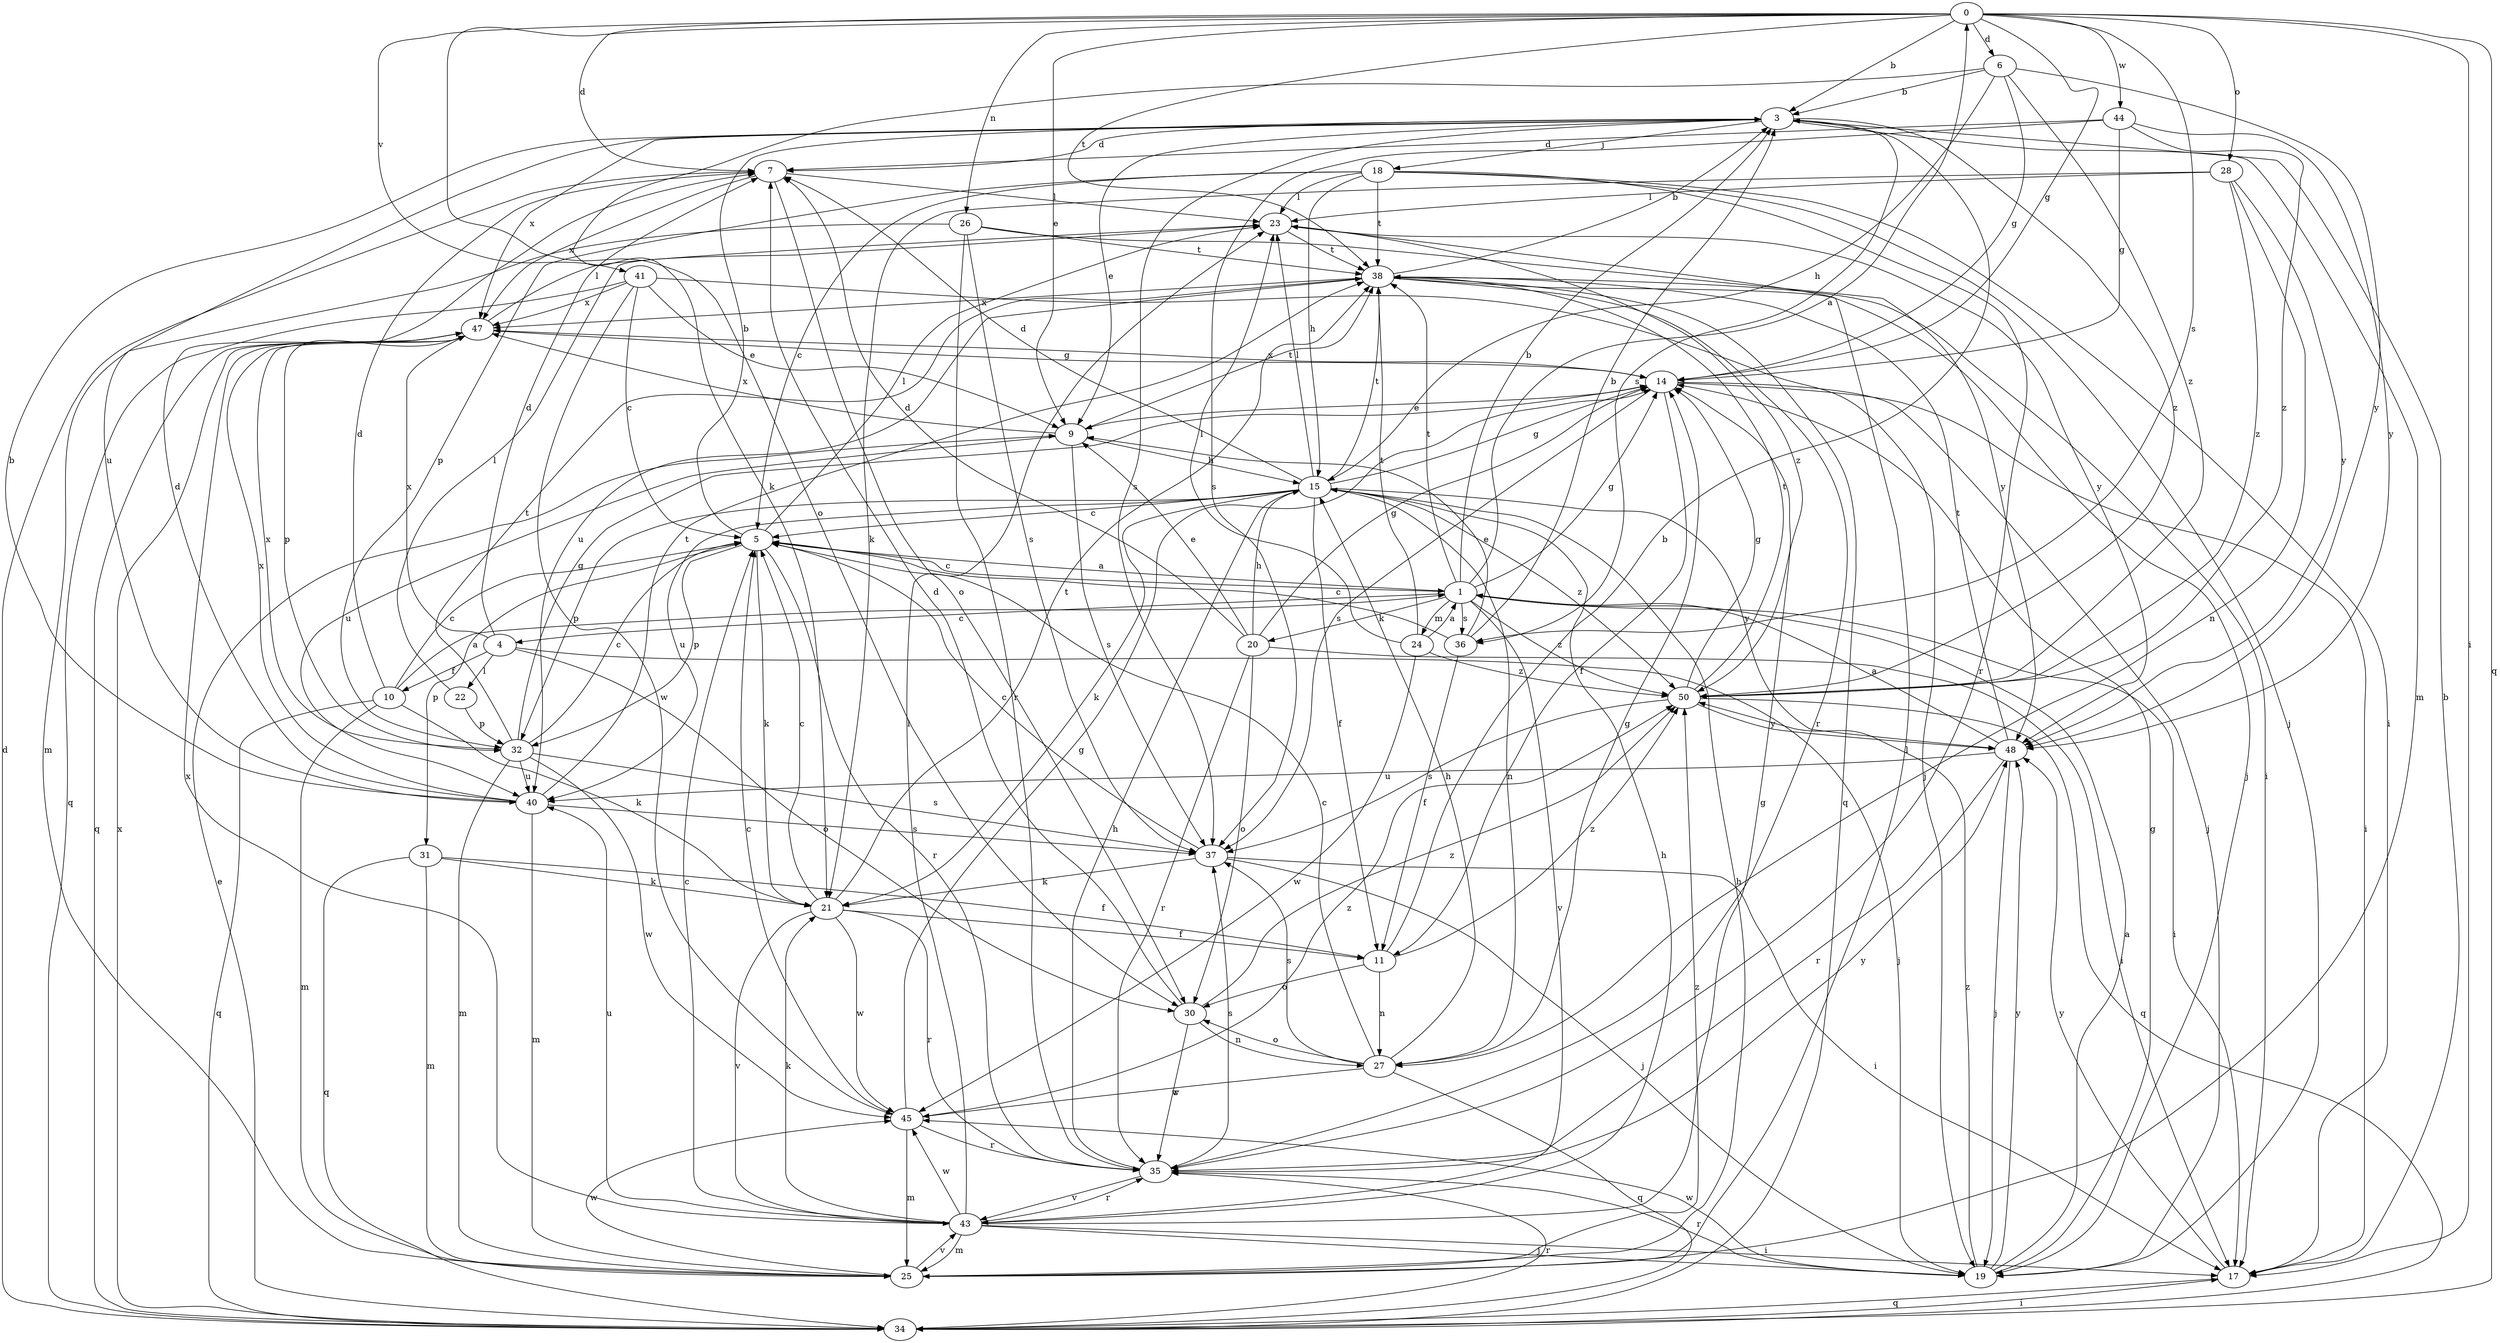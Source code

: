 strict digraph  {
0;
1;
3;
4;
5;
6;
7;
9;
10;
11;
14;
15;
17;
18;
19;
20;
21;
22;
23;
24;
25;
26;
27;
28;
30;
31;
32;
34;
35;
36;
37;
38;
40;
41;
43;
44;
45;
47;
48;
50;
0 -> 3  [label=b];
0 -> 6  [label=d];
0 -> 7  [label=d];
0 -> 9  [label=e];
0 -> 14  [label=g];
0 -> 17  [label=i];
0 -> 26  [label=n];
0 -> 28  [label=o];
0 -> 30  [label=o];
0 -> 34  [label=q];
0 -> 36  [label=s];
0 -> 38  [label=t];
0 -> 41  [label=v];
0 -> 44  [label=w];
1 -> 0  [label=a];
1 -> 3  [label=b];
1 -> 4  [label=c];
1 -> 5  [label=c];
1 -> 14  [label=g];
1 -> 17  [label=i];
1 -> 20  [label=k];
1 -> 24  [label=m];
1 -> 36  [label=s];
1 -> 38  [label=t];
1 -> 43  [label=v];
1 -> 50  [label=z];
3 -> 7  [label=d];
3 -> 9  [label=e];
3 -> 18  [label=j];
3 -> 25  [label=m];
3 -> 36  [label=s];
3 -> 37  [label=s];
3 -> 40  [label=u];
3 -> 47  [label=x];
3 -> 50  [label=z];
4 -> 7  [label=d];
4 -> 10  [label=f];
4 -> 19  [label=j];
4 -> 22  [label=l];
4 -> 30  [label=o];
4 -> 47  [label=x];
5 -> 1  [label=a];
5 -> 3  [label=b];
5 -> 21  [label=k];
5 -> 23  [label=l];
5 -> 31  [label=p];
5 -> 32  [label=p];
5 -> 35  [label=r];
6 -> 3  [label=b];
6 -> 14  [label=g];
6 -> 15  [label=h];
6 -> 21  [label=k];
6 -> 48  [label=y];
6 -> 50  [label=z];
7 -> 23  [label=l];
7 -> 30  [label=o];
7 -> 47  [label=x];
9 -> 15  [label=h];
9 -> 37  [label=s];
9 -> 38  [label=t];
9 -> 40  [label=u];
9 -> 47  [label=x];
10 -> 1  [label=a];
10 -> 5  [label=c];
10 -> 7  [label=d];
10 -> 21  [label=k];
10 -> 25  [label=m];
10 -> 34  [label=q];
11 -> 3  [label=b];
11 -> 27  [label=n];
11 -> 30  [label=o];
11 -> 50  [label=z];
14 -> 9  [label=e];
14 -> 11  [label=f];
14 -> 17  [label=i];
14 -> 19  [label=j];
14 -> 37  [label=s];
14 -> 47  [label=x];
15 -> 5  [label=c];
15 -> 7  [label=d];
15 -> 11  [label=f];
15 -> 14  [label=g];
15 -> 21  [label=k];
15 -> 23  [label=l];
15 -> 27  [label=n];
15 -> 32  [label=p];
15 -> 38  [label=t];
15 -> 40  [label=u];
15 -> 48  [label=y];
15 -> 50  [label=z];
17 -> 3  [label=b];
17 -> 34  [label=q];
17 -> 48  [label=y];
18 -> 5  [label=c];
18 -> 15  [label=h];
18 -> 17  [label=i];
18 -> 19  [label=j];
18 -> 23  [label=l];
18 -> 32  [label=p];
18 -> 35  [label=r];
18 -> 38  [label=t];
19 -> 1  [label=a];
19 -> 14  [label=g];
19 -> 35  [label=r];
19 -> 45  [label=w];
19 -> 48  [label=y];
19 -> 50  [label=z];
20 -> 7  [label=d];
20 -> 9  [label=e];
20 -> 14  [label=g];
20 -> 15  [label=h];
20 -> 17  [label=i];
20 -> 30  [label=o];
20 -> 35  [label=r];
21 -> 5  [label=c];
21 -> 11  [label=f];
21 -> 35  [label=r];
21 -> 38  [label=t];
21 -> 43  [label=v];
21 -> 45  [label=w];
22 -> 23  [label=l];
22 -> 32  [label=p];
23 -> 38  [label=t];
23 -> 48  [label=y];
23 -> 50  [label=z];
24 -> 1  [label=a];
24 -> 23  [label=l];
24 -> 38  [label=t];
24 -> 45  [label=w];
24 -> 50  [label=z];
25 -> 15  [label=h];
25 -> 23  [label=l];
25 -> 43  [label=v];
25 -> 45  [label=w];
25 -> 50  [label=z];
26 -> 25  [label=m];
26 -> 35  [label=r];
26 -> 37  [label=s];
26 -> 38  [label=t];
26 -> 48  [label=y];
27 -> 5  [label=c];
27 -> 14  [label=g];
27 -> 15  [label=h];
27 -> 30  [label=o];
27 -> 34  [label=q];
27 -> 37  [label=s];
27 -> 45  [label=w];
28 -> 21  [label=k];
28 -> 23  [label=l];
28 -> 27  [label=n];
28 -> 48  [label=y];
28 -> 50  [label=z];
30 -> 7  [label=d];
30 -> 27  [label=n];
30 -> 35  [label=r];
30 -> 50  [label=z];
31 -> 11  [label=f];
31 -> 21  [label=k];
31 -> 25  [label=m];
31 -> 34  [label=q];
32 -> 5  [label=c];
32 -> 14  [label=g];
32 -> 25  [label=m];
32 -> 37  [label=s];
32 -> 38  [label=t];
32 -> 40  [label=u];
32 -> 45  [label=w];
32 -> 47  [label=x];
34 -> 7  [label=d];
34 -> 9  [label=e];
34 -> 17  [label=i];
34 -> 35  [label=r];
34 -> 47  [label=x];
35 -> 15  [label=h];
35 -> 37  [label=s];
35 -> 43  [label=v];
35 -> 48  [label=y];
36 -> 3  [label=b];
36 -> 5  [label=c];
36 -> 9  [label=e];
36 -> 11  [label=f];
37 -> 5  [label=c];
37 -> 17  [label=i];
37 -> 19  [label=j];
37 -> 21  [label=k];
38 -> 3  [label=b];
38 -> 17  [label=i];
38 -> 19  [label=j];
38 -> 34  [label=q];
38 -> 35  [label=r];
38 -> 40  [label=u];
38 -> 47  [label=x];
40 -> 3  [label=b];
40 -> 7  [label=d];
40 -> 25  [label=m];
40 -> 37  [label=s];
40 -> 38  [label=t];
40 -> 47  [label=x];
41 -> 5  [label=c];
41 -> 9  [label=e];
41 -> 19  [label=j];
41 -> 34  [label=q];
41 -> 45  [label=w];
41 -> 47  [label=x];
43 -> 5  [label=c];
43 -> 14  [label=g];
43 -> 15  [label=h];
43 -> 17  [label=i];
43 -> 19  [label=j];
43 -> 21  [label=k];
43 -> 23  [label=l];
43 -> 25  [label=m];
43 -> 35  [label=r];
43 -> 40  [label=u];
43 -> 45  [label=w];
43 -> 47  [label=x];
44 -> 7  [label=d];
44 -> 14  [label=g];
44 -> 37  [label=s];
44 -> 48  [label=y];
44 -> 50  [label=z];
45 -> 5  [label=c];
45 -> 14  [label=g];
45 -> 25  [label=m];
45 -> 35  [label=r];
45 -> 50  [label=z];
47 -> 14  [label=g];
47 -> 23  [label=l];
47 -> 32  [label=p];
47 -> 34  [label=q];
48 -> 1  [label=a];
48 -> 19  [label=j];
48 -> 35  [label=r];
48 -> 38  [label=t];
48 -> 40  [label=u];
50 -> 14  [label=g];
50 -> 34  [label=q];
50 -> 37  [label=s];
50 -> 38  [label=t];
50 -> 48  [label=y];
}

